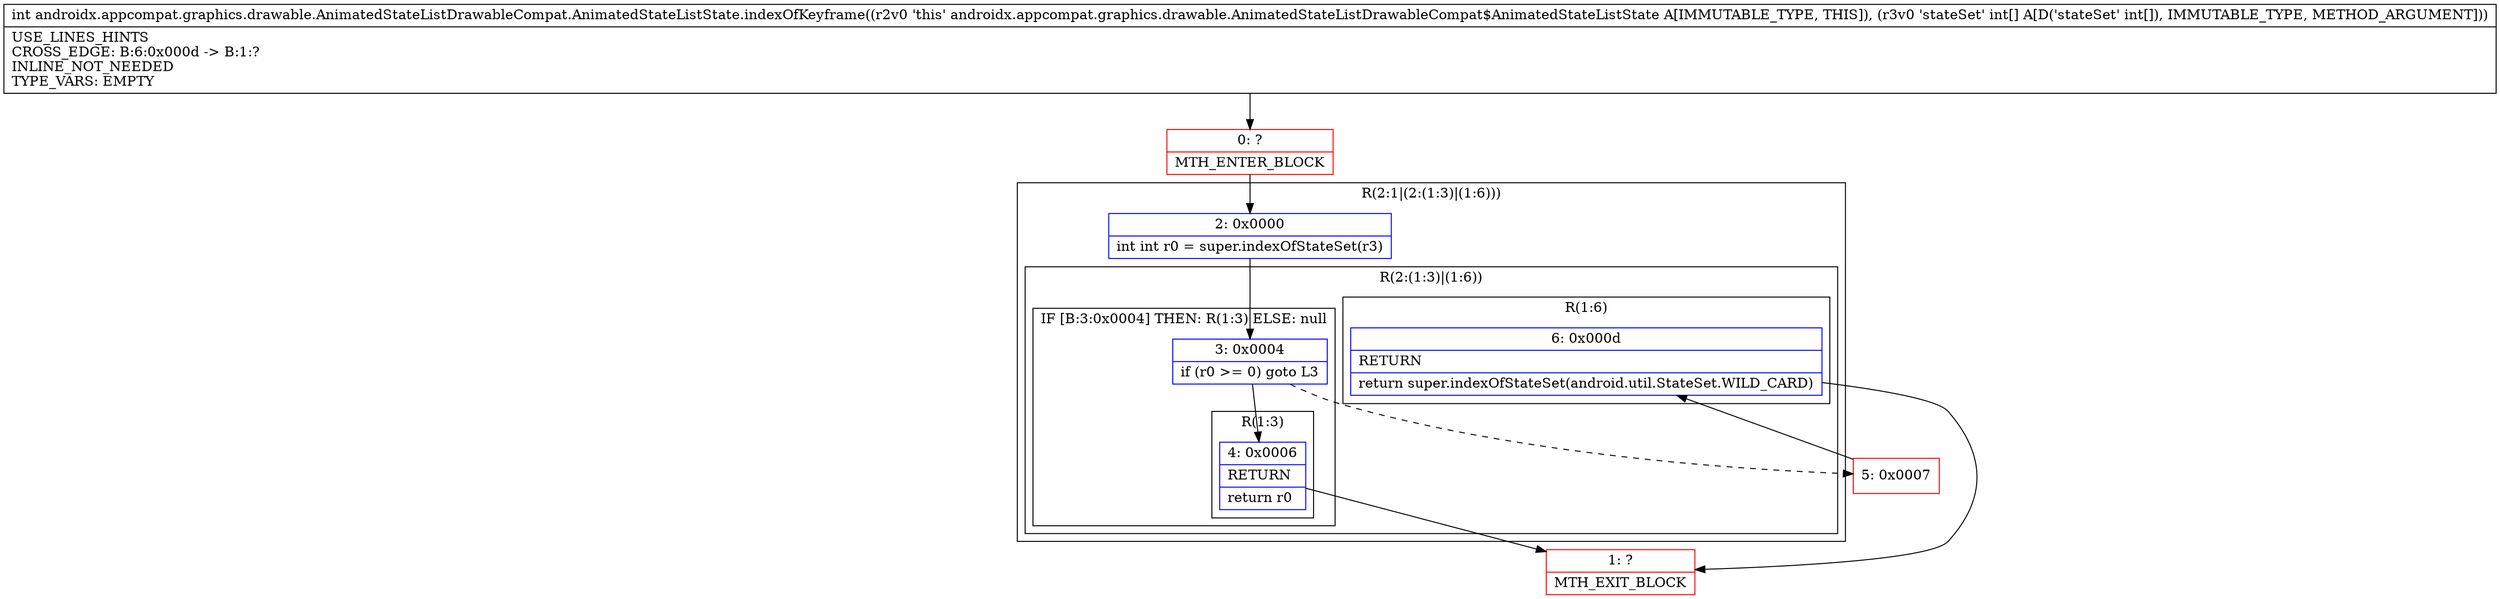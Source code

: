 digraph "CFG forandroidx.appcompat.graphics.drawable.AnimatedStateListDrawableCompat.AnimatedStateListState.indexOfKeyframe([I)I" {
subgraph cluster_Region_1561050467 {
label = "R(2:1|(2:(1:3)|(1:6)))";
node [shape=record,color=blue];
Node_2 [shape=record,label="{2\:\ 0x0000|int int r0 = super.indexOfStateSet(r3)\l}"];
subgraph cluster_Region_1431036326 {
label = "R(2:(1:3)|(1:6))";
node [shape=record,color=blue];
subgraph cluster_IfRegion_303668940 {
label = "IF [B:3:0x0004] THEN: R(1:3) ELSE: null";
node [shape=record,color=blue];
Node_3 [shape=record,label="{3\:\ 0x0004|if (r0 \>= 0) goto L3\l}"];
subgraph cluster_Region_965414638 {
label = "R(1:3)";
node [shape=record,color=blue];
Node_4 [shape=record,label="{4\:\ 0x0006|RETURN\l|return r0\l}"];
}
}
subgraph cluster_Region_1631023621 {
label = "R(1:6)";
node [shape=record,color=blue];
Node_6 [shape=record,label="{6\:\ 0x000d|RETURN\l|return super.indexOfStateSet(android.util.StateSet.WILD_CARD)\l}"];
}
}
}
Node_0 [shape=record,color=red,label="{0\:\ ?|MTH_ENTER_BLOCK\l}"];
Node_1 [shape=record,color=red,label="{1\:\ ?|MTH_EXIT_BLOCK\l}"];
Node_5 [shape=record,color=red,label="{5\:\ 0x0007}"];
MethodNode[shape=record,label="{int androidx.appcompat.graphics.drawable.AnimatedStateListDrawableCompat.AnimatedStateListState.indexOfKeyframe((r2v0 'this' androidx.appcompat.graphics.drawable.AnimatedStateListDrawableCompat$AnimatedStateListState A[IMMUTABLE_TYPE, THIS]), (r3v0 'stateSet' int[] A[D('stateSet' int[]), IMMUTABLE_TYPE, METHOD_ARGUMENT]))  | USE_LINES_HINTS\lCROSS_EDGE: B:6:0x000d \-\> B:1:?\lINLINE_NOT_NEEDED\lTYPE_VARS: EMPTY\l}"];
MethodNode -> Node_0;Node_2 -> Node_3;
Node_3 -> Node_4;
Node_3 -> Node_5[style=dashed];
Node_4 -> Node_1;
Node_6 -> Node_1;
Node_0 -> Node_2;
Node_5 -> Node_6;
}

